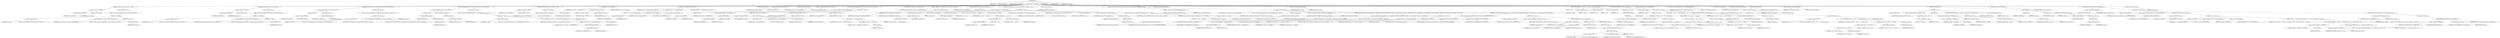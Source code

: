 digraph "doGet" {  
"172" [label = <(METHOD,doGet)<SUB>98</SUB>> ]
"10" [label = <(PARAM,this)<SUB>98</SUB>> ]
"173" [label = <(PARAM,int logLevel)<SUB>98</SUB>> ]
"15" [label = <(PARAM,DownloadProgress progress)<SUB>98</SUB>> ]
"174" [label = <(BLOCK,&lt;empty&gt;,&lt;empty&gt;)<SUB>99</SUB>> ]
"175" [label = <(CONTROL_STRUCTURE,if (source == null),if (source == null))<SUB>100</SUB>> ]
"176" [label = <(&lt;operator&gt;.equals,source == null)<SUB>100</SUB>> ]
"177" [label = <(&lt;operator&gt;.fieldAccess,this.source)<SUB>100</SUB>> ]
"178" [label = <(IDENTIFIER,this,source == null)<SUB>100</SUB>> ]
"179" [label = <(FIELD_IDENTIFIER,source,source)<SUB>100</SUB>> ]
"180" [label = <(LITERAL,null,source == null)<SUB>100</SUB>> ]
"181" [label = <(BLOCK,&lt;empty&gt;,&lt;empty&gt;)<SUB>100</SUB>> ]
"182" [label = <(&lt;operator&gt;.throw,throw new BuildException(&quot;src attribute is required&quot;, getLocation());)<SUB>101</SUB>> ]
"183" [label = <(BLOCK,&lt;empty&gt;,&lt;empty&gt;)<SUB>101</SUB>> ]
"184" [label = <(&lt;operator&gt;.assignment,&lt;empty&gt;)> ]
"185" [label = <(IDENTIFIER,$obj2,&lt;empty&gt;)> ]
"186" [label = <(&lt;operator&gt;.alloc,new BuildException(&quot;src attribute is required&quot;, getLocation()))<SUB>101</SUB>> ]
"187" [label = <(&lt;init&gt;,new BuildException(&quot;src attribute is required&quot;, getLocation()))<SUB>101</SUB>> ]
"188" [label = <(IDENTIFIER,$obj2,new BuildException(&quot;src attribute is required&quot;, getLocation()))> ]
"189" [label = <(LITERAL,&quot;src attribute is required&quot;,new BuildException(&quot;src attribute is required&quot;, getLocation()))<SUB>101</SUB>> ]
"190" [label = <(getLocation,getLocation())<SUB>101</SUB>> ]
"9" [label = <(IDENTIFIER,this,getLocation())<SUB>101</SUB>> ]
"191" [label = <(IDENTIFIER,$obj2,&lt;empty&gt;)> ]
"192" [label = <(CONTROL_STRUCTURE,if (dest == null),if (dest == null))<SUB>104</SUB>> ]
"193" [label = <(&lt;operator&gt;.equals,dest == null)<SUB>104</SUB>> ]
"194" [label = <(&lt;operator&gt;.fieldAccess,this.dest)<SUB>104</SUB>> ]
"195" [label = <(IDENTIFIER,this,dest == null)<SUB>104</SUB>> ]
"196" [label = <(FIELD_IDENTIFIER,dest,dest)<SUB>104</SUB>> ]
"197" [label = <(LITERAL,null,dest == null)<SUB>104</SUB>> ]
"198" [label = <(BLOCK,&lt;empty&gt;,&lt;empty&gt;)<SUB>104</SUB>> ]
"199" [label = <(&lt;operator&gt;.throw,throw new BuildException(&quot;dest attribute is required&quot;, getLocation());)<SUB>105</SUB>> ]
"200" [label = <(BLOCK,&lt;empty&gt;,&lt;empty&gt;)<SUB>105</SUB>> ]
"201" [label = <(&lt;operator&gt;.assignment,&lt;empty&gt;)> ]
"202" [label = <(IDENTIFIER,$obj3,&lt;empty&gt;)> ]
"203" [label = <(&lt;operator&gt;.alloc,new BuildException(&quot;dest attribute is required&quot;, getLocation()))<SUB>105</SUB>> ]
"204" [label = <(&lt;init&gt;,new BuildException(&quot;dest attribute is required&quot;, getLocation()))<SUB>105</SUB>> ]
"205" [label = <(IDENTIFIER,$obj3,new BuildException(&quot;dest attribute is required&quot;, getLocation()))> ]
"206" [label = <(LITERAL,&quot;dest attribute is required&quot;,new BuildException(&quot;dest attribute is required&quot;, getLocation()))<SUB>105</SUB>> ]
"207" [label = <(getLocation,getLocation())<SUB>105</SUB>> ]
"11" [label = <(IDENTIFIER,this,getLocation())<SUB>105</SUB>> ]
"208" [label = <(IDENTIFIER,$obj3,&lt;empty&gt;)> ]
"209" [label = <(CONTROL_STRUCTURE,if (dest.exists() &amp;&amp; dest.isDirectory()),if (dest.exists() &amp;&amp; dest.isDirectory()))<SUB>108</SUB>> ]
"210" [label = <(&lt;operator&gt;.logicalAnd,dest.exists() &amp;&amp; dest.isDirectory())<SUB>108</SUB>> ]
"211" [label = <(exists,dest.exists())<SUB>108</SUB>> ]
"212" [label = <(&lt;operator&gt;.fieldAccess,this.dest)<SUB>108</SUB>> ]
"213" [label = <(IDENTIFIER,this,dest.exists())<SUB>108</SUB>> ]
"214" [label = <(FIELD_IDENTIFIER,dest,dest)<SUB>108</SUB>> ]
"215" [label = <(isDirectory,dest.isDirectory())<SUB>108</SUB>> ]
"216" [label = <(&lt;operator&gt;.fieldAccess,this.dest)<SUB>108</SUB>> ]
"217" [label = <(IDENTIFIER,this,dest.isDirectory())<SUB>108</SUB>> ]
"218" [label = <(FIELD_IDENTIFIER,dest,dest)<SUB>108</SUB>> ]
"219" [label = <(BLOCK,&lt;empty&gt;,&lt;empty&gt;)<SUB>108</SUB>> ]
"220" [label = <(&lt;operator&gt;.throw,throw new BuildException(&quot;The specified destination is a directory&quot;, getLocation());)<SUB>109</SUB>> ]
"221" [label = <(BLOCK,&lt;empty&gt;,&lt;empty&gt;)<SUB>109</SUB>> ]
"222" [label = <(&lt;operator&gt;.assignment,&lt;empty&gt;)> ]
"223" [label = <(IDENTIFIER,$obj4,&lt;empty&gt;)> ]
"224" [label = <(&lt;operator&gt;.alloc,new BuildException(&quot;The specified destination is a directory&quot;, getLocation()))<SUB>109</SUB>> ]
"225" [label = <(&lt;init&gt;,new BuildException(&quot;The specified destination is a directory&quot;, getLocation()))<SUB>109</SUB>> ]
"226" [label = <(IDENTIFIER,$obj4,new BuildException(&quot;The specified destination is a directory&quot;, getLocation()))> ]
"227" [label = <(LITERAL,&quot;The specified destination is a directory&quot;,new BuildException(&quot;The specified destination is a directory&quot;, getLocation()))<SUB>109</SUB>> ]
"228" [label = <(getLocation,getLocation())<SUB>110</SUB>> ]
"12" [label = <(IDENTIFIER,this,getLocation())<SUB>110</SUB>> ]
"229" [label = <(IDENTIFIER,$obj4,&lt;empty&gt;)> ]
"230" [label = <(CONTROL_STRUCTURE,if (dest.exists() &amp;&amp; !dest.canWrite()),if (dest.exists() &amp;&amp; !dest.canWrite()))<SUB>113</SUB>> ]
"231" [label = <(&lt;operator&gt;.logicalAnd,dest.exists() &amp;&amp; !dest.canWrite())<SUB>113</SUB>> ]
"232" [label = <(exists,dest.exists())<SUB>113</SUB>> ]
"233" [label = <(&lt;operator&gt;.fieldAccess,this.dest)<SUB>113</SUB>> ]
"234" [label = <(IDENTIFIER,this,dest.exists())<SUB>113</SUB>> ]
"235" [label = <(FIELD_IDENTIFIER,dest,dest)<SUB>113</SUB>> ]
"236" [label = <(&lt;operator&gt;.logicalNot,!dest.canWrite())<SUB>113</SUB>> ]
"237" [label = <(canWrite,dest.canWrite())<SUB>113</SUB>> ]
"238" [label = <(&lt;operator&gt;.fieldAccess,this.dest)<SUB>113</SUB>> ]
"239" [label = <(IDENTIFIER,this,dest.canWrite())<SUB>113</SUB>> ]
"240" [label = <(FIELD_IDENTIFIER,dest,dest)<SUB>113</SUB>> ]
"241" [label = <(BLOCK,&lt;empty&gt;,&lt;empty&gt;)<SUB>113</SUB>> ]
"242" [label = <(&lt;operator&gt;.throw,throw new BuildException(&quot;Can't write to &quot; + dest.getAbsolutePath(), getLocation());)<SUB>114</SUB>> ]
"243" [label = <(BLOCK,&lt;empty&gt;,&lt;empty&gt;)<SUB>114</SUB>> ]
"244" [label = <(&lt;operator&gt;.assignment,&lt;empty&gt;)> ]
"245" [label = <(IDENTIFIER,$obj5,&lt;empty&gt;)> ]
"246" [label = <(&lt;operator&gt;.alloc,new BuildException(&quot;Can't write to &quot; + dest.getAbsolutePath(), getLocation()))<SUB>114</SUB>> ]
"247" [label = <(&lt;init&gt;,new BuildException(&quot;Can't write to &quot; + dest.getAbsolutePath(), getLocation()))<SUB>114</SUB>> ]
"248" [label = <(IDENTIFIER,$obj5,new BuildException(&quot;Can't write to &quot; + dest.getAbsolutePath(), getLocation()))> ]
"249" [label = <(&lt;operator&gt;.addition,&quot;Can't write to &quot; + dest.getAbsolutePath())<SUB>114</SUB>> ]
"250" [label = <(LITERAL,&quot;Can't write to &quot;,&quot;Can't write to &quot; + dest.getAbsolutePath())<SUB>114</SUB>> ]
"251" [label = <(getAbsolutePath,dest.getAbsolutePath())<SUB>114</SUB>> ]
"252" [label = <(&lt;operator&gt;.fieldAccess,this.dest)<SUB>114</SUB>> ]
"253" [label = <(IDENTIFIER,this,dest.getAbsolutePath())<SUB>114</SUB>> ]
"254" [label = <(FIELD_IDENTIFIER,dest,dest)<SUB>114</SUB>> ]
"255" [label = <(getLocation,getLocation())<SUB>115</SUB>> ]
"13" [label = <(IDENTIFIER,this,getLocation())<SUB>115</SUB>> ]
"256" [label = <(IDENTIFIER,$obj5,&lt;empty&gt;)> ]
"257" [label = <(CONTROL_STRUCTURE,if (progress == null),if (progress == null))<SUB>118</SUB>> ]
"258" [label = <(&lt;operator&gt;.equals,progress == null)<SUB>118</SUB>> ]
"259" [label = <(IDENTIFIER,progress,progress == null)<SUB>118</SUB>> ]
"260" [label = <(LITERAL,null,progress == null)<SUB>118</SUB>> ]
"261" [label = <(BLOCK,&lt;empty&gt;,&lt;empty&gt;)<SUB>118</SUB>> ]
"262" [label = <(&lt;operator&gt;.assignment,progress = new NullProgress())<SUB>119</SUB>> ]
"263" [label = <(IDENTIFIER,progress,progress = new NullProgress())<SUB>119</SUB>> ]
"264" [label = <(&lt;operator&gt;.alloc,new NullProgress())<SUB>119</SUB>> ]
"265" [label = <(&lt;init&gt;,new NullProgress())<SUB>119</SUB>> ]
"14" [label = <(IDENTIFIER,progress,new NullProgress())<SUB>119</SUB>> ]
"266" [label = <(log,log(&quot;Getting: &quot; + source, logLevel))<SUB>121</SUB>> ]
"16" [label = <(IDENTIFIER,this,log(&quot;Getting: &quot; + source, logLevel))<SUB>121</SUB>> ]
"267" [label = <(&lt;operator&gt;.addition,&quot;Getting: &quot; + source)<SUB>121</SUB>> ]
"268" [label = <(LITERAL,&quot;Getting: &quot;,&quot;Getting: &quot; + source)<SUB>121</SUB>> ]
"269" [label = <(&lt;operator&gt;.fieldAccess,this.source)<SUB>121</SUB>> ]
"270" [label = <(IDENTIFIER,this,&quot;Getting: &quot; + source)<SUB>121</SUB>> ]
"271" [label = <(FIELD_IDENTIFIER,source,source)<SUB>121</SUB>> ]
"272" [label = <(IDENTIFIER,logLevel,log(&quot;Getting: &quot; + source, logLevel))<SUB>121</SUB>> ]
"273" [label = <(log,log(&quot;To: &quot; + dest.getAbsolutePath(), logLevel))<SUB>122</SUB>> ]
"17" [label = <(IDENTIFIER,this,log(&quot;To: &quot; + dest.getAbsolutePath(), logLevel))<SUB>122</SUB>> ]
"274" [label = <(&lt;operator&gt;.addition,&quot;To: &quot; + dest.getAbsolutePath())<SUB>122</SUB>> ]
"275" [label = <(LITERAL,&quot;To: &quot;,&quot;To: &quot; + dest.getAbsolutePath())<SUB>122</SUB>> ]
"276" [label = <(getAbsolutePath,dest.getAbsolutePath())<SUB>122</SUB>> ]
"277" [label = <(&lt;operator&gt;.fieldAccess,this.dest)<SUB>122</SUB>> ]
"278" [label = <(IDENTIFIER,this,dest.getAbsolutePath())<SUB>122</SUB>> ]
"279" [label = <(FIELD_IDENTIFIER,dest,dest)<SUB>122</SUB>> ]
"280" [label = <(IDENTIFIER,logLevel,log(&quot;To: &quot; + dest.getAbsolutePath(), logLevel))<SUB>122</SUB>> ]
"281" [label = <(LOCAL,long timestamp: long)> ]
"282" [label = <(&lt;operator&gt;.assignment,long timestamp = 0)<SUB>125</SUB>> ]
"283" [label = <(IDENTIFIER,timestamp,long timestamp = 0)<SUB>125</SUB>> ]
"284" [label = <(LITERAL,0,long timestamp = 0)<SUB>125</SUB>> ]
"285" [label = <(LOCAL,boolean hasTimestamp: boolean)> ]
"286" [label = <(&lt;operator&gt;.assignment,boolean hasTimestamp = false)<SUB>127</SUB>> ]
"287" [label = <(IDENTIFIER,hasTimestamp,boolean hasTimestamp = false)<SUB>127</SUB>> ]
"288" [label = <(LITERAL,false,boolean hasTimestamp = false)<SUB>127</SUB>> ]
"289" [label = <(CONTROL_STRUCTURE,if (useTimestamp &amp;&amp; dest.exists()),if (useTimestamp &amp;&amp; dest.exists()))<SUB>128</SUB>> ]
"290" [label = <(&lt;operator&gt;.logicalAnd,useTimestamp &amp;&amp; dest.exists())<SUB>128</SUB>> ]
"291" [label = <(&lt;operator&gt;.fieldAccess,this.useTimestamp)<SUB>128</SUB>> ]
"292" [label = <(IDENTIFIER,this,useTimestamp &amp;&amp; dest.exists())<SUB>128</SUB>> ]
"293" [label = <(FIELD_IDENTIFIER,useTimestamp,useTimestamp)<SUB>128</SUB>> ]
"294" [label = <(exists,dest.exists())<SUB>128</SUB>> ]
"295" [label = <(&lt;operator&gt;.fieldAccess,this.dest)<SUB>128</SUB>> ]
"296" [label = <(IDENTIFIER,this,dest.exists())<SUB>128</SUB>> ]
"297" [label = <(FIELD_IDENTIFIER,dest,dest)<SUB>128</SUB>> ]
"298" [label = <(BLOCK,&lt;empty&gt;,&lt;empty&gt;)<SUB>128</SUB>> ]
"299" [label = <(&lt;operator&gt;.assignment,timestamp = dest.lastModified())<SUB>129</SUB>> ]
"300" [label = <(IDENTIFIER,timestamp,timestamp = dest.lastModified())<SUB>129</SUB>> ]
"301" [label = <(lastModified,dest.lastModified())<SUB>129</SUB>> ]
"302" [label = <(&lt;operator&gt;.fieldAccess,this.dest)<SUB>129</SUB>> ]
"303" [label = <(IDENTIFIER,this,dest.lastModified())<SUB>129</SUB>> ]
"304" [label = <(FIELD_IDENTIFIER,dest,dest)<SUB>129</SUB>> ]
"305" [label = <(CONTROL_STRUCTURE,if (verbose),if (verbose))<SUB>130</SUB>> ]
"306" [label = <(&lt;operator&gt;.fieldAccess,this.verbose)<SUB>130</SUB>> ]
"307" [label = <(IDENTIFIER,this,if (verbose))<SUB>130</SUB>> ]
"308" [label = <(FIELD_IDENTIFIER,verbose,verbose)<SUB>130</SUB>> ]
"309" [label = <(BLOCK,&lt;empty&gt;,&lt;empty&gt;)<SUB>130</SUB>> ]
"19" [label = <(LOCAL,Date t: java.util.Date)> ]
"310" [label = <(&lt;operator&gt;.assignment,Date t = new Date(timestamp))<SUB>131</SUB>> ]
"311" [label = <(IDENTIFIER,t,Date t = new Date(timestamp))<SUB>131</SUB>> ]
"312" [label = <(&lt;operator&gt;.alloc,new Date(timestamp))<SUB>131</SUB>> ]
"313" [label = <(&lt;init&gt;,new Date(timestamp))<SUB>131</SUB>> ]
"18" [label = <(IDENTIFIER,t,new Date(timestamp))<SUB>131</SUB>> ]
"314" [label = <(IDENTIFIER,timestamp,new Date(timestamp))<SUB>131</SUB>> ]
"315" [label = <(log,log(&quot;local file date : &quot; + t.toString(), logLevel))<SUB>132</SUB>> ]
"20" [label = <(IDENTIFIER,this,log(&quot;local file date : &quot; + t.toString(), logLevel))<SUB>132</SUB>> ]
"316" [label = <(&lt;operator&gt;.addition,&quot;local file date : &quot; + t.toString())<SUB>132</SUB>> ]
"317" [label = <(LITERAL,&quot;local file date : &quot;,&quot;local file date : &quot; + t.toString())<SUB>132</SUB>> ]
"318" [label = <(toString,t.toString())<SUB>132</SUB>> ]
"319" [label = <(IDENTIFIER,t,t.toString())<SUB>132</SUB>> ]
"320" [label = <(IDENTIFIER,logLevel,log(&quot;local file date : &quot; + t.toString(), logLevel))<SUB>132</SUB>> ]
"321" [label = <(&lt;operator&gt;.assignment,hasTimestamp = true)<SUB>134</SUB>> ]
"322" [label = <(IDENTIFIER,hasTimestamp,hasTimestamp = true)<SUB>134</SUB>> ]
"323" [label = <(LITERAL,true,hasTimestamp = true)<SUB>134</SUB>> ]
"324" [label = <(LOCAL,URLConnection connection: java.net.URLConnection)> ]
"325" [label = <(&lt;operator&gt;.assignment,URLConnection connection = source.openConnection())<SUB>138</SUB>> ]
"326" [label = <(IDENTIFIER,connection,URLConnection connection = source.openConnection())<SUB>138</SUB>> ]
"327" [label = <(openConnection,source.openConnection())<SUB>138</SUB>> ]
"328" [label = <(&lt;operator&gt;.fieldAccess,this.source)<SUB>138</SUB>> ]
"329" [label = <(IDENTIFIER,this,source.openConnection())<SUB>138</SUB>> ]
"330" [label = <(FIELD_IDENTIFIER,source,source)<SUB>138</SUB>> ]
"331" [label = <(CONTROL_STRUCTURE,if (hasTimestamp),if (hasTimestamp))<SUB>141</SUB>> ]
"332" [label = <(IDENTIFIER,hasTimestamp,if (hasTimestamp))<SUB>141</SUB>> ]
"333" [label = <(BLOCK,&lt;empty&gt;,&lt;empty&gt;)<SUB>141</SUB>> ]
"334" [label = <(setIfModifiedSince,connection.setIfModifiedSince(timestamp))<SUB>142</SUB>> ]
"335" [label = <(IDENTIFIER,connection,connection.setIfModifiedSince(timestamp))<SUB>142</SUB>> ]
"336" [label = <(IDENTIFIER,timestamp,connection.setIfModifiedSince(timestamp))<SUB>142</SUB>> ]
"337" [label = <(CONTROL_STRUCTURE,if (uname != null || pword != null),if (uname != null || pword != null))<SUB>145</SUB>> ]
"338" [label = <(&lt;operator&gt;.logicalOr,uname != null || pword != null)<SUB>145</SUB>> ]
"339" [label = <(&lt;operator&gt;.notEquals,uname != null)<SUB>145</SUB>> ]
"340" [label = <(&lt;operator&gt;.fieldAccess,this.uname)<SUB>145</SUB>> ]
"341" [label = <(IDENTIFIER,this,uname != null)<SUB>145</SUB>> ]
"342" [label = <(FIELD_IDENTIFIER,uname,uname)<SUB>145</SUB>> ]
"343" [label = <(LITERAL,null,uname != null)<SUB>145</SUB>> ]
"344" [label = <(&lt;operator&gt;.notEquals,pword != null)<SUB>145</SUB>> ]
"345" [label = <(&lt;operator&gt;.fieldAccess,this.pword)<SUB>145</SUB>> ]
"346" [label = <(IDENTIFIER,this,pword != null)<SUB>145</SUB>> ]
"347" [label = <(FIELD_IDENTIFIER,pword,pword)<SUB>145</SUB>> ]
"348" [label = <(LITERAL,null,pword != null)<SUB>145</SUB>> ]
"349" [label = <(BLOCK,&lt;empty&gt;,&lt;empty&gt;)<SUB>145</SUB>> ]
"350" [label = <(LOCAL,String up: java.lang.String)> ]
"351" [label = <(&lt;operator&gt;.assignment,String up = uname + &quot;:&quot; + pword)<SUB>146</SUB>> ]
"352" [label = <(IDENTIFIER,up,String up = uname + &quot;:&quot; + pword)<SUB>146</SUB>> ]
"353" [label = <(&lt;operator&gt;.addition,uname + &quot;:&quot; + pword)<SUB>146</SUB>> ]
"354" [label = <(&lt;operator&gt;.addition,uname + &quot;:&quot;)<SUB>146</SUB>> ]
"355" [label = <(&lt;operator&gt;.fieldAccess,this.uname)<SUB>146</SUB>> ]
"356" [label = <(IDENTIFIER,this,uname + &quot;:&quot;)<SUB>146</SUB>> ]
"357" [label = <(FIELD_IDENTIFIER,uname,uname)<SUB>146</SUB>> ]
"358" [label = <(LITERAL,&quot;:&quot;,uname + &quot;:&quot;)<SUB>146</SUB>> ]
"359" [label = <(&lt;operator&gt;.fieldAccess,this.pword)<SUB>146</SUB>> ]
"360" [label = <(IDENTIFIER,this,uname + &quot;:&quot; + pword)<SUB>146</SUB>> ]
"361" [label = <(FIELD_IDENTIFIER,pword,pword)<SUB>146</SUB>> ]
"362" [label = <(LOCAL,String encoding: java.lang.String)> ]
"22" [label = <(LOCAL,Base64Converter encoder: org.apache.tools.ant.taskdefs.Get$Base64Converter)> ]
"363" [label = <(&lt;operator&gt;.assignment,Get$Base64Converter encoder = new Base64Converter())<SUB>151</SUB>> ]
"364" [label = <(IDENTIFIER,encoder,Get$Base64Converter encoder = new Base64Converter())<SUB>151</SUB>> ]
"365" [label = <(&lt;operator&gt;.alloc,new Base64Converter())<SUB>151</SUB>> ]
"366" [label = <(&lt;init&gt;,new Base64Converter())<SUB>151</SUB>> ]
"21" [label = <(IDENTIFIER,encoder,new Base64Converter())<SUB>151</SUB>> ]
"367" [label = <(&lt;operator&gt;.assignment,encoding = encode(up.getBytes()))<SUB>152</SUB>> ]
"368" [label = <(IDENTIFIER,encoding,encoding = encode(up.getBytes()))<SUB>152</SUB>> ]
"369" [label = <(encode,encode(up.getBytes()))<SUB>152</SUB>> ]
"370" [label = <(IDENTIFIER,encoder,encode(up.getBytes()))<SUB>152</SUB>> ]
"371" [label = <(getBytes,up.getBytes())<SUB>152</SUB>> ]
"372" [label = <(IDENTIFIER,up,up.getBytes())<SUB>152</SUB>> ]
"373" [label = <(setRequestProperty,connection.setRequestProperty(&quot;Authorization&quot;, &quot;Basic &quot; + encoding))<SUB>153</SUB>> ]
"374" [label = <(IDENTIFIER,connection,connection.setRequestProperty(&quot;Authorization&quot;, &quot;Basic &quot; + encoding))<SUB>153</SUB>> ]
"375" [label = <(LITERAL,&quot;Authorization&quot;,connection.setRequestProperty(&quot;Authorization&quot;, &quot;Basic &quot; + encoding))<SUB>153</SUB>> ]
"376" [label = <(&lt;operator&gt;.addition,&quot;Basic &quot; + encoding)<SUB>154</SUB>> ]
"377" [label = <(LITERAL,&quot;Basic &quot;,&quot;Basic &quot; + encoding)<SUB>154</SUB>> ]
"378" [label = <(IDENTIFIER,encoding,&quot;Basic &quot; + encoding)<SUB>154</SUB>> ]
"379" [label = <(connect,connection.connect())<SUB>158</SUB>> ]
"380" [label = <(IDENTIFIER,connection,connection.connect())<SUB>158</SUB>> ]
"381" [label = <(CONTROL_STRUCTURE,if (connection instanceof HttpURLConnection),if (connection instanceof HttpURLConnection))<SUB>160</SUB>> ]
"382" [label = <(&lt;operator&gt;.instanceOf,connection instanceof HttpURLConnection)<SUB>160</SUB>> ]
"383" [label = <(IDENTIFIER,connection,connection instanceof HttpURLConnection)<SUB>160</SUB>> ]
"384" [label = <(TYPE_REF,HttpURLConnection,HttpURLConnection)<SUB>160</SUB>> ]
"385" [label = <(BLOCK,&lt;empty&gt;,&lt;empty&gt;)<SUB>160</SUB>> ]
"386" [label = <(LOCAL,HttpURLConnection httpConnection: java.net.HttpURLConnection)> ]
"387" [label = <(&lt;operator&gt;.assignment,HttpURLConnection httpConnection = (HttpURLConnection) connection)<SUB>161</SUB>> ]
"388" [label = <(IDENTIFIER,httpConnection,HttpURLConnection httpConnection = (HttpURLConnection) connection)<SUB>161</SUB>> ]
"389" [label = <(&lt;operator&gt;.cast,(HttpURLConnection) connection)<SUB>162</SUB>> ]
"390" [label = <(TYPE_REF,HttpURLConnection,HttpURLConnection)<SUB>162</SUB>> ]
"391" [label = <(IDENTIFIER,connection,(HttpURLConnection) connection)<SUB>162</SUB>> ]
"392" [label = <(LOCAL,long lastModified: long)> ]
"393" [label = <(&lt;operator&gt;.assignment,long lastModified = httpConnection.getLastModified())<SUB>163</SUB>> ]
"394" [label = <(IDENTIFIER,lastModified,long lastModified = httpConnection.getLastModified())<SUB>163</SUB>> ]
"395" [label = <(getLastModified,httpConnection.getLastModified())<SUB>163</SUB>> ]
"396" [label = <(IDENTIFIER,httpConnection,httpConnection.getLastModified())<SUB>163</SUB>> ]
"397" [label = <(CONTROL_STRUCTURE,if (httpConnection.getResponseCode() == HttpURLConnection.HTTP_NOT_MODIFIED || (lastModified != 0 &amp;&amp; hasTimestamp &amp;&amp; timestamp &gt;= lastModified)),if (httpConnection.getResponseCode() == HttpURLConnection.HTTP_NOT_MODIFIED || (lastModified != 0 &amp;&amp; hasTimestamp &amp;&amp; timestamp &gt;= lastModified)))<SUB>164</SUB>> ]
"398" [label = <(&lt;operator&gt;.logicalOr,httpConnection.getResponseCode() == HttpURLConnection.HTTP_NOT_MODIFIED || (lastModified != 0 &amp;&amp; hasTimestamp &amp;&amp; timestamp &gt;= lastModified))<SUB>164</SUB>> ]
"399" [label = <(&lt;operator&gt;.equals,httpConnection.getResponseCode() == HttpURLConnection.HTTP_NOT_MODIFIED)<SUB>164</SUB>> ]
"400" [label = <(getResponseCode,httpConnection.getResponseCode())<SUB>164</SUB>> ]
"401" [label = <(IDENTIFIER,httpConnection,httpConnection.getResponseCode())<SUB>164</SUB>> ]
"402" [label = <(&lt;operator&gt;.fieldAccess,HttpURLConnection.HTTP_NOT_MODIFIED)<SUB>165</SUB>> ]
"403" [label = <(IDENTIFIER,HttpURLConnection,httpConnection.getResponseCode() == HttpURLConnection.HTTP_NOT_MODIFIED)<SUB>165</SUB>> ]
"404" [label = <(FIELD_IDENTIFIER,HTTP_NOT_MODIFIED,HTTP_NOT_MODIFIED)<SUB>165</SUB>> ]
"405" [label = <(&lt;operator&gt;.logicalAnd,lastModified != 0 &amp;&amp; hasTimestamp &amp;&amp; timestamp &gt;= lastModified)<SUB>166</SUB>> ]
"406" [label = <(&lt;operator&gt;.logicalAnd,lastModified != 0 &amp;&amp; hasTimestamp)<SUB>166</SUB>> ]
"407" [label = <(&lt;operator&gt;.notEquals,lastModified != 0)<SUB>166</SUB>> ]
"408" [label = <(IDENTIFIER,lastModified,lastModified != 0)<SUB>166</SUB>> ]
"409" [label = <(LITERAL,0,lastModified != 0)<SUB>166</SUB>> ]
"410" [label = <(IDENTIFIER,hasTimestamp,lastModified != 0 &amp;&amp; hasTimestamp)<SUB>166</SUB>> ]
"411" [label = <(&lt;operator&gt;.greaterEqualsThan,timestamp &gt;= lastModified)<SUB>167</SUB>> ]
"412" [label = <(IDENTIFIER,timestamp,timestamp &gt;= lastModified)<SUB>167</SUB>> ]
"413" [label = <(IDENTIFIER,lastModified,timestamp &gt;= lastModified)<SUB>167</SUB>> ]
"414" [label = <(BLOCK,&lt;empty&gt;,&lt;empty&gt;)<SUB>167</SUB>> ]
"415" [label = <(log,log(&quot;Not modified - so not downloaded&quot;, logLevel))<SUB>172</SUB>> ]
"23" [label = <(IDENTIFIER,this,log(&quot;Not modified - so not downloaded&quot;, logLevel))<SUB>172</SUB>> ]
"416" [label = <(LITERAL,&quot;Not modified - so not downloaded&quot;,log(&quot;Not modified - so not downloaded&quot;, logLevel))<SUB>172</SUB>> ]
"417" [label = <(IDENTIFIER,logLevel,log(&quot;Not modified - so not downloaded&quot;, logLevel))<SUB>172</SUB>> ]
"418" [label = <(RETURN,return false;,return false;)<SUB>173</SUB>> ]
"419" [label = <(LITERAL,false,return false;)<SUB>173</SUB>> ]
"420" [label = <(CONTROL_STRUCTURE,if (httpConnection.getResponseCode() == HttpURLConnection.HTTP_UNAUTHORIZED),if (httpConnection.getResponseCode() == HttpURLConnection.HTTP_UNAUTHORIZED))<SUB>176</SUB>> ]
"421" [label = <(&lt;operator&gt;.equals,httpConnection.getResponseCode() == HttpURLConnection.HTTP_UNAUTHORIZED)<SUB>176</SUB>> ]
"422" [label = <(getResponseCode,httpConnection.getResponseCode())<SUB>176</SUB>> ]
"423" [label = <(IDENTIFIER,httpConnection,httpConnection.getResponseCode())<SUB>176</SUB>> ]
"424" [label = <(&lt;operator&gt;.fieldAccess,HttpURLConnection.HTTP_UNAUTHORIZED)<SUB>177</SUB>> ]
"425" [label = <(IDENTIFIER,HttpURLConnection,httpConnection.getResponseCode() == HttpURLConnection.HTTP_UNAUTHORIZED)<SUB>177</SUB>> ]
"426" [label = <(FIELD_IDENTIFIER,HTTP_UNAUTHORIZED,HTTP_UNAUTHORIZED)<SUB>177</SUB>> ]
"427" [label = <(BLOCK,&lt;empty&gt;,&lt;empty&gt;)<SUB>177</SUB>> ]
"428" [label = <(LOCAL,String message: java.lang.String)> ]
"429" [label = <(&lt;operator&gt;.assignment,String message = &quot;HTTP Authorization failure&quot;)<SUB>178</SUB>> ]
"430" [label = <(IDENTIFIER,message,String message = &quot;HTTP Authorization failure&quot;)<SUB>178</SUB>> ]
"431" [label = <(LITERAL,&quot;HTTP Authorization failure&quot;,String message = &quot;HTTP Authorization failure&quot;)<SUB>178</SUB>> ]
"432" [label = <(CONTROL_STRUCTURE,if (ignoreErrors),if (ignoreErrors))<SUB>179</SUB>> ]
"433" [label = <(&lt;operator&gt;.fieldAccess,this.ignoreErrors)<SUB>179</SUB>> ]
"434" [label = <(IDENTIFIER,this,if (ignoreErrors))<SUB>179</SUB>> ]
"435" [label = <(FIELD_IDENTIFIER,ignoreErrors,ignoreErrors)<SUB>179</SUB>> ]
"436" [label = <(BLOCK,&lt;empty&gt;,&lt;empty&gt;)<SUB>179</SUB>> ]
"437" [label = <(log,log(message, logLevel))<SUB>180</SUB>> ]
"24" [label = <(IDENTIFIER,this,log(message, logLevel))<SUB>180</SUB>> ]
"438" [label = <(IDENTIFIER,message,log(message, logLevel))<SUB>180</SUB>> ]
"439" [label = <(IDENTIFIER,logLevel,log(message, logLevel))<SUB>180</SUB>> ]
"440" [label = <(RETURN,return false;,return false;)<SUB>181</SUB>> ]
"441" [label = <(LITERAL,false,return false;)<SUB>181</SUB>> ]
"442" [label = <(CONTROL_STRUCTURE,else,else)<SUB>182</SUB>> ]
"443" [label = <(BLOCK,&lt;empty&gt;,&lt;empty&gt;)<SUB>182</SUB>> ]
"444" [label = <(&lt;operator&gt;.throw,throw new BuildException(message);)<SUB>183</SUB>> ]
"445" [label = <(BLOCK,&lt;empty&gt;,&lt;empty&gt;)<SUB>183</SUB>> ]
"446" [label = <(&lt;operator&gt;.assignment,&lt;empty&gt;)> ]
"447" [label = <(IDENTIFIER,$obj9,&lt;empty&gt;)> ]
"448" [label = <(&lt;operator&gt;.alloc,new BuildException(message))<SUB>183</SUB>> ]
"449" [label = <(&lt;init&gt;,new BuildException(message))<SUB>183</SUB>> ]
"450" [label = <(IDENTIFIER,$obj9,new BuildException(message))> ]
"451" [label = <(IDENTIFIER,message,new BuildException(message))<SUB>183</SUB>> ]
"452" [label = <(IDENTIFIER,$obj9,&lt;empty&gt;)> ]
"453" [label = <(LOCAL,InputStream is: java.io.InputStream)> ]
"454" [label = <(&lt;operator&gt;.assignment,InputStream is = null)<SUB>195</SUB>> ]
"455" [label = <(IDENTIFIER,is,InputStream is = null)<SUB>195</SUB>> ]
"456" [label = <(LITERAL,null,InputStream is = null)<SUB>195</SUB>> ]
"457" [label = <(CONTROL_STRUCTURE,for (int i = 0; Some(i &lt; 3); i++),for (int i = 0; Some(i &lt; 3); i++))<SUB>196</SUB>> ]
"458" [label = <(LOCAL,int i: int)> ]
"459" [label = <(&lt;operator&gt;.assignment,int i = 0)<SUB>196</SUB>> ]
"460" [label = <(IDENTIFIER,i,int i = 0)<SUB>196</SUB>> ]
"461" [label = <(LITERAL,0,int i = 0)<SUB>196</SUB>> ]
"462" [label = <(&lt;operator&gt;.lessThan,i &lt; 3)<SUB>196</SUB>> ]
"463" [label = <(IDENTIFIER,i,i &lt; 3)<SUB>196</SUB>> ]
"464" [label = <(LITERAL,3,i &lt; 3)<SUB>196</SUB>> ]
"465" [label = <(&lt;operator&gt;.postIncrement,i++)<SUB>196</SUB>> ]
"466" [label = <(IDENTIFIER,i,i++)<SUB>196</SUB>> ]
"467" [label = <(BLOCK,&lt;empty&gt;,&lt;empty&gt;)<SUB>196</SUB>> ]
"468" [label = <(CONTROL_STRUCTURE,try,try)<SUB>200</SUB>> ]
"469" [label = <(BLOCK,try,try)<SUB>200</SUB>> ]
"470" [label = <(&lt;operator&gt;.assignment,is = connection.getInputStream())<SUB>201</SUB>> ]
"471" [label = <(IDENTIFIER,is,is = connection.getInputStream())<SUB>201</SUB>> ]
"472" [label = <(getInputStream,connection.getInputStream())<SUB>201</SUB>> ]
"473" [label = <(IDENTIFIER,connection,connection.getInputStream())<SUB>201</SUB>> ]
"474" [label = <(CONTROL_STRUCTURE,break;,break;)<SUB>202</SUB>> ]
"475" [label = <(BLOCK,catch,catch)> ]
"476" [label = <(BLOCK,&lt;empty&gt;,&lt;empty&gt;)<SUB>203</SUB>> ]
"477" [label = <(log,log(&quot;Error opening connection &quot; + ex, logLevel))<SUB>204</SUB>> ]
"25" [label = <(IDENTIFIER,this,log(&quot;Error opening connection &quot; + ex, logLevel))<SUB>204</SUB>> ]
"478" [label = <(&lt;operator&gt;.addition,&quot;Error opening connection &quot; + ex)<SUB>204</SUB>> ]
"479" [label = <(LITERAL,&quot;Error opening connection &quot;,&quot;Error opening connection &quot; + ex)<SUB>204</SUB>> ]
"480" [label = <(IDENTIFIER,ex,&quot;Error opening connection &quot; + ex)<SUB>204</SUB>> ]
"481" [label = <(IDENTIFIER,logLevel,log(&quot;Error opening connection &quot; + ex, logLevel))<SUB>204</SUB>> ]
"482" [label = <(CONTROL_STRUCTURE,if (is == null),if (is == null))<SUB>207</SUB>> ]
"483" [label = <(&lt;operator&gt;.equals,is == null)<SUB>207</SUB>> ]
"484" [label = <(IDENTIFIER,is,is == null)<SUB>207</SUB>> ]
"485" [label = <(LITERAL,null,is == null)<SUB>207</SUB>> ]
"486" [label = <(BLOCK,&lt;empty&gt;,&lt;empty&gt;)<SUB>207</SUB>> ]
"487" [label = <(log,log(&quot;Can't get &quot; + source + &quot; to &quot; + dest, logLevel))<SUB>208</SUB>> ]
"26" [label = <(IDENTIFIER,this,log(&quot;Can't get &quot; + source + &quot; to &quot; + dest, logLevel))<SUB>208</SUB>> ]
"488" [label = <(&lt;operator&gt;.addition,&quot;Can't get &quot; + source + &quot; to &quot; + dest)<SUB>208</SUB>> ]
"489" [label = <(&lt;operator&gt;.addition,&quot;Can't get &quot; + source + &quot; to &quot;)<SUB>208</SUB>> ]
"490" [label = <(&lt;operator&gt;.addition,&quot;Can't get &quot; + source)<SUB>208</SUB>> ]
"491" [label = <(LITERAL,&quot;Can't get &quot;,&quot;Can't get &quot; + source)<SUB>208</SUB>> ]
"492" [label = <(&lt;operator&gt;.fieldAccess,this.source)<SUB>208</SUB>> ]
"493" [label = <(IDENTIFIER,this,&quot;Can't get &quot; + source)<SUB>208</SUB>> ]
"494" [label = <(FIELD_IDENTIFIER,source,source)<SUB>208</SUB>> ]
"495" [label = <(LITERAL,&quot; to &quot;,&quot;Can't get &quot; + source + &quot; to &quot;)<SUB>208</SUB>> ]
"496" [label = <(&lt;operator&gt;.fieldAccess,this.dest)<SUB>208</SUB>> ]
"497" [label = <(IDENTIFIER,this,&quot;Can't get &quot; + source + &quot; to &quot; + dest)<SUB>208</SUB>> ]
"498" [label = <(FIELD_IDENTIFIER,dest,dest)<SUB>208</SUB>> ]
"499" [label = <(IDENTIFIER,logLevel,log(&quot;Can't get &quot; + source + &quot; to &quot; + dest, logLevel))<SUB>208</SUB>> ]
"500" [label = <(CONTROL_STRUCTURE,if (ignoreErrors),if (ignoreErrors))<SUB>209</SUB>> ]
"501" [label = <(&lt;operator&gt;.fieldAccess,this.ignoreErrors)<SUB>209</SUB>> ]
"502" [label = <(IDENTIFIER,this,if (ignoreErrors))<SUB>209</SUB>> ]
"503" [label = <(FIELD_IDENTIFIER,ignoreErrors,ignoreErrors)<SUB>209</SUB>> ]
"504" [label = <(BLOCK,&lt;empty&gt;,&lt;empty&gt;)<SUB>209</SUB>> ]
"505" [label = <(RETURN,return false;,return false;)<SUB>210</SUB>> ]
"506" [label = <(LITERAL,false,return false;)<SUB>210</SUB>> ]
"507" [label = <(&lt;operator&gt;.throw,throw new BuildException(&quot;Can't get &quot; + source + &quot; to &quot; + dest, getLocation());)<SUB>212</SUB>> ]
"508" [label = <(BLOCK,&lt;empty&gt;,&lt;empty&gt;)<SUB>212</SUB>> ]
"509" [label = <(&lt;operator&gt;.assignment,&lt;empty&gt;)> ]
"510" [label = <(IDENTIFIER,$obj10,&lt;empty&gt;)> ]
"511" [label = <(&lt;operator&gt;.alloc,new BuildException(&quot;Can't get &quot; + source + &quot; to &quot; + dest, getLocation()))<SUB>212</SUB>> ]
"512" [label = <(&lt;init&gt;,new BuildException(&quot;Can't get &quot; + source + &quot; to &quot; + dest, getLocation()))<SUB>212</SUB>> ]
"513" [label = <(IDENTIFIER,$obj10,new BuildException(&quot;Can't get &quot; + source + &quot; to &quot; + dest, getLocation()))> ]
"514" [label = <(&lt;operator&gt;.addition,&quot;Can't get &quot; + source + &quot; to &quot; + dest)<SUB>212</SUB>> ]
"515" [label = <(&lt;operator&gt;.addition,&quot;Can't get &quot; + source + &quot; to &quot;)<SUB>212</SUB>> ]
"516" [label = <(&lt;operator&gt;.addition,&quot;Can't get &quot; + source)<SUB>212</SUB>> ]
"517" [label = <(LITERAL,&quot;Can't get &quot;,&quot;Can't get &quot; + source)<SUB>212</SUB>> ]
"518" [label = <(&lt;operator&gt;.fieldAccess,this.source)<SUB>212</SUB>> ]
"519" [label = <(IDENTIFIER,this,&quot;Can't get &quot; + source)<SUB>212</SUB>> ]
"520" [label = <(FIELD_IDENTIFIER,source,source)<SUB>212</SUB>> ]
"521" [label = <(LITERAL,&quot; to &quot;,&quot;Can't get &quot; + source + &quot; to &quot;)<SUB>212</SUB>> ]
"522" [label = <(&lt;operator&gt;.fieldAccess,this.dest)<SUB>212</SUB>> ]
"523" [label = <(IDENTIFIER,this,&quot;Can't get &quot; + source + &quot; to &quot; + dest)<SUB>212</SUB>> ]
"524" [label = <(FIELD_IDENTIFIER,dest,dest)<SUB>212</SUB>> ]
"525" [label = <(getLocation,getLocation())<SUB>213</SUB>> ]
"27" [label = <(IDENTIFIER,this,getLocation())<SUB>213</SUB>> ]
"526" [label = <(IDENTIFIER,$obj10,&lt;empty&gt;)> ]
"29" [label = <(LOCAL,FileOutputStream fos: java.io.FileOutputStream)> ]
"527" [label = <(&lt;operator&gt;.assignment,FileOutputStream fos = new FileOutputStream(dest))<SUB>216</SUB>> ]
"528" [label = <(IDENTIFIER,fos,FileOutputStream fos = new FileOutputStream(dest))<SUB>216</SUB>> ]
"529" [label = <(&lt;operator&gt;.alloc,new FileOutputStream(dest))<SUB>216</SUB>> ]
"530" [label = <(&lt;init&gt;,new FileOutputStream(dest))<SUB>216</SUB>> ]
"28" [label = <(IDENTIFIER,fos,new FileOutputStream(dest))<SUB>216</SUB>> ]
"531" [label = <(&lt;operator&gt;.fieldAccess,this.dest)<SUB>216</SUB>> ]
"532" [label = <(IDENTIFIER,this,new FileOutputStream(dest))<SUB>216</SUB>> ]
"533" [label = <(FIELD_IDENTIFIER,dest,dest)<SUB>216</SUB>> ]
"534" [label = <(beginDownload,progress.beginDownload())<SUB>217</SUB>> ]
"535" [label = <(IDENTIFIER,progress,progress.beginDownload())<SUB>217</SUB>> ]
"536" [label = <(LOCAL,boolean finished: boolean)> ]
"537" [label = <(&lt;operator&gt;.assignment,boolean finished = false)<SUB>218</SUB>> ]
"538" [label = <(IDENTIFIER,finished,boolean finished = false)<SUB>218</SUB>> ]
"539" [label = <(LITERAL,false,boolean finished = false)<SUB>218</SUB>> ]
"540" [label = <(CONTROL_STRUCTURE,try,try)<SUB>219</SUB>> ]
"541" [label = <(BLOCK,try,try)<SUB>219</SUB>> ]
"542" [label = <(LOCAL,byte[] buffer: byte[])> ]
"543" [label = <(&lt;operator&gt;.assignment,byte[] buffer = new byte[100 * 1024])<SUB>220</SUB>> ]
"544" [label = <(IDENTIFIER,buffer,byte[] buffer = new byte[100 * 1024])<SUB>220</SUB>> ]
"545" [label = <(&lt;operator&gt;.alloc,new byte[100 * 1024])> ]
"546" [label = <(&lt;operator&gt;.multiplication,100 * 1024)<SUB>220</SUB>> ]
"547" [label = <(LITERAL,100,100 * 1024)<SUB>220</SUB>> ]
"548" [label = <(LITERAL,1024,100 * 1024)<SUB>220</SUB>> ]
"549" [label = <(LOCAL,int length: int)> ]
"550" [label = <(CONTROL_STRUCTURE,while ((length = is.read(buffer)) &gt;= 0),while ((length = is.read(buffer)) &gt;= 0))<SUB>222</SUB>> ]
"551" [label = <(&lt;operator&gt;.greaterEqualsThan,(length = is.read(buffer)) &gt;= 0)<SUB>222</SUB>> ]
"552" [label = <(&lt;operator&gt;.assignment,length = is.read(buffer))<SUB>222</SUB>> ]
"553" [label = <(IDENTIFIER,length,length = is.read(buffer))<SUB>222</SUB>> ]
"554" [label = <(read,is.read(buffer))<SUB>222</SUB>> ]
"555" [label = <(IDENTIFIER,is,is.read(buffer))<SUB>222</SUB>> ]
"556" [label = <(IDENTIFIER,buffer,is.read(buffer))<SUB>222</SUB>> ]
"557" [label = <(LITERAL,0,(length = is.read(buffer)) &gt;= 0)<SUB>222</SUB>> ]
"558" [label = <(BLOCK,&lt;empty&gt;,&lt;empty&gt;)<SUB>222</SUB>> ]
"559" [label = <(write,fos.write(buffer, 0, length))<SUB>223</SUB>> ]
"560" [label = <(IDENTIFIER,fos,fos.write(buffer, 0, length))<SUB>223</SUB>> ]
"561" [label = <(IDENTIFIER,buffer,fos.write(buffer, 0, length))<SUB>223</SUB>> ]
"562" [label = <(LITERAL,0,fos.write(buffer, 0, length))<SUB>223</SUB>> ]
"563" [label = <(IDENTIFIER,length,fos.write(buffer, 0, length))<SUB>223</SUB>> ]
"564" [label = <(onTick,progress.onTick())<SUB>224</SUB>> ]
"565" [label = <(IDENTIFIER,progress,progress.onTick())<SUB>224</SUB>> ]
"566" [label = <(&lt;operator&gt;.assignment,finished = true)<SUB>226</SUB>> ]
"567" [label = <(IDENTIFIER,finished,finished = true)<SUB>226</SUB>> ]
"568" [label = <(LITERAL,true,finished = true)<SUB>226</SUB>> ]
"569" [label = <(BLOCK,finally,finally)<SUB>227</SUB>> ]
"570" [label = <(close,close(fos))<SUB>228</SUB>> ]
"571" [label = <(IDENTIFIER,FileUtils,close(fos))<SUB>228</SUB>> ]
"572" [label = <(IDENTIFIER,fos,close(fos))<SUB>228</SUB>> ]
"573" [label = <(close,close(is))<SUB>229</SUB>> ]
"574" [label = <(IDENTIFIER,FileUtils,close(is))<SUB>229</SUB>> ]
"575" [label = <(IDENTIFIER,is,close(is))<SUB>229</SUB>> ]
"576" [label = <(CONTROL_STRUCTURE,if (!finished),if (!finished))<SUB>234</SUB>> ]
"577" [label = <(&lt;operator&gt;.logicalNot,!finished)<SUB>234</SUB>> ]
"578" [label = <(IDENTIFIER,finished,!finished)<SUB>234</SUB>> ]
"579" [label = <(BLOCK,&lt;empty&gt;,&lt;empty&gt;)<SUB>234</SUB>> ]
"580" [label = <(delete,dest.delete())<SUB>235</SUB>> ]
"581" [label = <(&lt;operator&gt;.fieldAccess,this.dest)<SUB>235</SUB>> ]
"582" [label = <(IDENTIFIER,this,dest.delete())<SUB>235</SUB>> ]
"583" [label = <(FIELD_IDENTIFIER,dest,dest)<SUB>235</SUB>> ]
"584" [label = <(endDownload,progress.endDownload())<SUB>238</SUB>> ]
"585" [label = <(IDENTIFIER,progress,progress.endDownload())<SUB>238</SUB>> ]
"586" [label = <(CONTROL_STRUCTURE,if (useTimestamp),if (useTimestamp))<SUB>243</SUB>> ]
"587" [label = <(&lt;operator&gt;.fieldAccess,this.useTimestamp)<SUB>243</SUB>> ]
"588" [label = <(IDENTIFIER,this,if (useTimestamp))<SUB>243</SUB>> ]
"589" [label = <(FIELD_IDENTIFIER,useTimestamp,useTimestamp)<SUB>243</SUB>> ]
"590" [label = <(BLOCK,&lt;empty&gt;,&lt;empty&gt;)<SUB>243</SUB>> ]
"591" [label = <(LOCAL,long remoteTimestamp: long)> ]
"592" [label = <(&lt;operator&gt;.assignment,long remoteTimestamp = connection.getLastModified())<SUB>244</SUB>> ]
"593" [label = <(IDENTIFIER,remoteTimestamp,long remoteTimestamp = connection.getLastModified())<SUB>244</SUB>> ]
"594" [label = <(getLastModified,connection.getLastModified())<SUB>244</SUB>> ]
"595" [label = <(IDENTIFIER,connection,connection.getLastModified())<SUB>244</SUB>> ]
"596" [label = <(CONTROL_STRUCTURE,if (verbose),if (verbose))<SUB>245</SUB>> ]
"597" [label = <(&lt;operator&gt;.fieldAccess,this.verbose)<SUB>245</SUB>> ]
"598" [label = <(IDENTIFIER,this,if (verbose))<SUB>245</SUB>> ]
"599" [label = <(FIELD_IDENTIFIER,verbose,verbose)<SUB>245</SUB>> ]
"600" [label = <(BLOCK,&lt;empty&gt;,&lt;empty&gt;)<SUB>245</SUB>> ]
"31" [label = <(LOCAL,Date t: java.util.Date)> ]
"601" [label = <(&lt;operator&gt;.assignment,Date t = new Date(remoteTimestamp))<SUB>246</SUB>> ]
"602" [label = <(IDENTIFIER,t,Date t = new Date(remoteTimestamp))<SUB>246</SUB>> ]
"603" [label = <(&lt;operator&gt;.alloc,new Date(remoteTimestamp))<SUB>246</SUB>> ]
"604" [label = <(&lt;init&gt;,new Date(remoteTimestamp))<SUB>246</SUB>> ]
"30" [label = <(IDENTIFIER,t,new Date(remoteTimestamp))<SUB>246</SUB>> ]
"605" [label = <(IDENTIFIER,remoteTimestamp,new Date(remoteTimestamp))<SUB>246</SUB>> ]
"606" [label = <(log,log(&quot;last modified = &quot; + t.toString() + ((remoteTimestamp == 0) ? &quot; - using current time instead&quot; : &quot;&quot;), logLevel))<SUB>247</SUB>> ]
"32" [label = <(IDENTIFIER,this,log(&quot;last modified = &quot; + t.toString() + ((remoteTimestamp == 0) ? &quot; - using current time instead&quot; : &quot;&quot;), logLevel))<SUB>247</SUB>> ]
"607" [label = <(&lt;operator&gt;.addition,&quot;last modified = &quot; + t.toString() + ((remoteTimestamp == 0) ? &quot; - using current time instead&quot; : &quot;&quot;))<SUB>247</SUB>> ]
"608" [label = <(&lt;operator&gt;.addition,&quot;last modified = &quot; + t.toString())<SUB>247</SUB>> ]
"609" [label = <(LITERAL,&quot;last modified = &quot;,&quot;last modified = &quot; + t.toString())<SUB>247</SUB>> ]
"610" [label = <(toString,t.toString())<SUB>247</SUB>> ]
"611" [label = <(IDENTIFIER,t,t.toString())<SUB>247</SUB>> ]
"612" [label = <(&lt;operator&gt;.conditional,(remoteTimestamp == 0) ? &quot; - using current time instead&quot; : &quot;&quot;)<SUB>248</SUB>> ]
"613" [label = <(&lt;operator&gt;.equals,remoteTimestamp == 0)<SUB>248</SUB>> ]
"614" [label = <(IDENTIFIER,remoteTimestamp,remoteTimestamp == 0)<SUB>248</SUB>> ]
"615" [label = <(LITERAL,0,remoteTimestamp == 0)<SUB>248</SUB>> ]
"616" [label = <(LITERAL,&quot; - using current time instead&quot;,(remoteTimestamp == 0) ? &quot; - using current time instead&quot; : &quot;&quot;)<SUB>249</SUB>> ]
"617" [label = <(LITERAL,&quot;&quot;,(remoteTimestamp == 0) ? &quot; - using current time instead&quot; : &quot;&quot;)<SUB>250</SUB>> ]
"618" [label = <(IDENTIFIER,logLevel,log(&quot;last modified = &quot; + t.toString() + ((remoteTimestamp == 0) ? &quot; - using current time instead&quot; : &quot;&quot;), logLevel))<SUB>250</SUB>> ]
"619" [label = <(CONTROL_STRUCTURE,if (remoteTimestamp != 0),if (remoteTimestamp != 0))<SUB>252</SUB>> ]
"620" [label = <(&lt;operator&gt;.notEquals,remoteTimestamp != 0)<SUB>252</SUB>> ]
"621" [label = <(IDENTIFIER,remoteTimestamp,remoteTimestamp != 0)<SUB>252</SUB>> ]
"622" [label = <(LITERAL,0,remoteTimestamp != 0)<SUB>252</SUB>> ]
"623" [label = <(BLOCK,&lt;empty&gt;,&lt;empty&gt;)<SUB>252</SUB>> ]
"624" [label = <(setFileLastModified,setFileLastModified(dest, remoteTimestamp))<SUB>253</SUB>> ]
"625" [label = <(&lt;operator&gt;.fieldAccess,Get.FILE_UTILS)<SUB>253</SUB>> ]
"626" [label = <(IDENTIFIER,Get,setFileLastModified(dest, remoteTimestamp))<SUB>253</SUB>> ]
"627" [label = <(FIELD_IDENTIFIER,FILE_UTILS,FILE_UTILS)<SUB>253</SUB>> ]
"628" [label = <(&lt;operator&gt;.fieldAccess,this.dest)<SUB>253</SUB>> ]
"629" [label = <(IDENTIFIER,this,setFileLastModified(dest, remoteTimestamp))<SUB>253</SUB>> ]
"630" [label = <(FIELD_IDENTIFIER,dest,dest)<SUB>253</SUB>> ]
"631" [label = <(IDENTIFIER,remoteTimestamp,setFileLastModified(dest, remoteTimestamp))<SUB>253</SUB>> ]
"632" [label = <(RETURN,return true;,return true;)<SUB>258</SUB>> ]
"633" [label = <(LITERAL,true,return true;)<SUB>258</SUB>> ]
"634" [label = <(MODIFIER,PUBLIC)> ]
"635" [label = <(MODIFIER,VIRTUAL)> ]
"636" [label = <(METHOD_RETURN,boolean)<SUB>98</SUB>> ]
  "172" -> "10" 
  "172" -> "173" 
  "172" -> "15" 
  "172" -> "174" 
  "172" -> "634" 
  "172" -> "635" 
  "172" -> "636" 
  "174" -> "175" 
  "174" -> "192" 
  "174" -> "209" 
  "174" -> "230" 
  "174" -> "257" 
  "174" -> "266" 
  "174" -> "273" 
  "174" -> "281" 
  "174" -> "282" 
  "174" -> "285" 
  "174" -> "286" 
  "174" -> "289" 
  "174" -> "324" 
  "174" -> "325" 
  "174" -> "331" 
  "174" -> "337" 
  "174" -> "379" 
  "174" -> "381" 
  "174" -> "453" 
  "174" -> "454" 
  "174" -> "457" 
  "174" -> "482" 
  "174" -> "29" 
  "174" -> "527" 
  "174" -> "530" 
  "174" -> "534" 
  "174" -> "536" 
  "174" -> "537" 
  "174" -> "540" 
  "174" -> "584" 
  "174" -> "586" 
  "174" -> "632" 
  "175" -> "176" 
  "175" -> "181" 
  "176" -> "177" 
  "176" -> "180" 
  "177" -> "178" 
  "177" -> "179" 
  "181" -> "182" 
  "182" -> "183" 
  "183" -> "184" 
  "183" -> "187" 
  "183" -> "191" 
  "184" -> "185" 
  "184" -> "186" 
  "187" -> "188" 
  "187" -> "189" 
  "187" -> "190" 
  "190" -> "9" 
  "192" -> "193" 
  "192" -> "198" 
  "193" -> "194" 
  "193" -> "197" 
  "194" -> "195" 
  "194" -> "196" 
  "198" -> "199" 
  "199" -> "200" 
  "200" -> "201" 
  "200" -> "204" 
  "200" -> "208" 
  "201" -> "202" 
  "201" -> "203" 
  "204" -> "205" 
  "204" -> "206" 
  "204" -> "207" 
  "207" -> "11" 
  "209" -> "210" 
  "209" -> "219" 
  "210" -> "211" 
  "210" -> "215" 
  "211" -> "212" 
  "212" -> "213" 
  "212" -> "214" 
  "215" -> "216" 
  "216" -> "217" 
  "216" -> "218" 
  "219" -> "220" 
  "220" -> "221" 
  "221" -> "222" 
  "221" -> "225" 
  "221" -> "229" 
  "222" -> "223" 
  "222" -> "224" 
  "225" -> "226" 
  "225" -> "227" 
  "225" -> "228" 
  "228" -> "12" 
  "230" -> "231" 
  "230" -> "241" 
  "231" -> "232" 
  "231" -> "236" 
  "232" -> "233" 
  "233" -> "234" 
  "233" -> "235" 
  "236" -> "237" 
  "237" -> "238" 
  "238" -> "239" 
  "238" -> "240" 
  "241" -> "242" 
  "242" -> "243" 
  "243" -> "244" 
  "243" -> "247" 
  "243" -> "256" 
  "244" -> "245" 
  "244" -> "246" 
  "247" -> "248" 
  "247" -> "249" 
  "247" -> "255" 
  "249" -> "250" 
  "249" -> "251" 
  "251" -> "252" 
  "252" -> "253" 
  "252" -> "254" 
  "255" -> "13" 
  "257" -> "258" 
  "257" -> "261" 
  "258" -> "259" 
  "258" -> "260" 
  "261" -> "262" 
  "261" -> "265" 
  "262" -> "263" 
  "262" -> "264" 
  "265" -> "14" 
  "266" -> "16" 
  "266" -> "267" 
  "266" -> "272" 
  "267" -> "268" 
  "267" -> "269" 
  "269" -> "270" 
  "269" -> "271" 
  "273" -> "17" 
  "273" -> "274" 
  "273" -> "280" 
  "274" -> "275" 
  "274" -> "276" 
  "276" -> "277" 
  "277" -> "278" 
  "277" -> "279" 
  "282" -> "283" 
  "282" -> "284" 
  "286" -> "287" 
  "286" -> "288" 
  "289" -> "290" 
  "289" -> "298" 
  "290" -> "291" 
  "290" -> "294" 
  "291" -> "292" 
  "291" -> "293" 
  "294" -> "295" 
  "295" -> "296" 
  "295" -> "297" 
  "298" -> "299" 
  "298" -> "305" 
  "298" -> "321" 
  "299" -> "300" 
  "299" -> "301" 
  "301" -> "302" 
  "302" -> "303" 
  "302" -> "304" 
  "305" -> "306" 
  "305" -> "309" 
  "306" -> "307" 
  "306" -> "308" 
  "309" -> "19" 
  "309" -> "310" 
  "309" -> "313" 
  "309" -> "315" 
  "310" -> "311" 
  "310" -> "312" 
  "313" -> "18" 
  "313" -> "314" 
  "315" -> "20" 
  "315" -> "316" 
  "315" -> "320" 
  "316" -> "317" 
  "316" -> "318" 
  "318" -> "319" 
  "321" -> "322" 
  "321" -> "323" 
  "325" -> "326" 
  "325" -> "327" 
  "327" -> "328" 
  "328" -> "329" 
  "328" -> "330" 
  "331" -> "332" 
  "331" -> "333" 
  "333" -> "334" 
  "334" -> "335" 
  "334" -> "336" 
  "337" -> "338" 
  "337" -> "349" 
  "338" -> "339" 
  "338" -> "344" 
  "339" -> "340" 
  "339" -> "343" 
  "340" -> "341" 
  "340" -> "342" 
  "344" -> "345" 
  "344" -> "348" 
  "345" -> "346" 
  "345" -> "347" 
  "349" -> "350" 
  "349" -> "351" 
  "349" -> "362" 
  "349" -> "22" 
  "349" -> "363" 
  "349" -> "366" 
  "349" -> "367" 
  "349" -> "373" 
  "351" -> "352" 
  "351" -> "353" 
  "353" -> "354" 
  "353" -> "359" 
  "354" -> "355" 
  "354" -> "358" 
  "355" -> "356" 
  "355" -> "357" 
  "359" -> "360" 
  "359" -> "361" 
  "363" -> "364" 
  "363" -> "365" 
  "366" -> "21" 
  "367" -> "368" 
  "367" -> "369" 
  "369" -> "370" 
  "369" -> "371" 
  "371" -> "372" 
  "373" -> "374" 
  "373" -> "375" 
  "373" -> "376" 
  "376" -> "377" 
  "376" -> "378" 
  "379" -> "380" 
  "381" -> "382" 
  "381" -> "385" 
  "382" -> "383" 
  "382" -> "384" 
  "385" -> "386" 
  "385" -> "387" 
  "385" -> "392" 
  "385" -> "393" 
  "385" -> "397" 
  "385" -> "420" 
  "387" -> "388" 
  "387" -> "389" 
  "389" -> "390" 
  "389" -> "391" 
  "393" -> "394" 
  "393" -> "395" 
  "395" -> "396" 
  "397" -> "398" 
  "397" -> "414" 
  "398" -> "399" 
  "398" -> "405" 
  "399" -> "400" 
  "399" -> "402" 
  "400" -> "401" 
  "402" -> "403" 
  "402" -> "404" 
  "405" -> "406" 
  "405" -> "411" 
  "406" -> "407" 
  "406" -> "410" 
  "407" -> "408" 
  "407" -> "409" 
  "411" -> "412" 
  "411" -> "413" 
  "414" -> "415" 
  "414" -> "418" 
  "415" -> "23" 
  "415" -> "416" 
  "415" -> "417" 
  "418" -> "419" 
  "420" -> "421" 
  "420" -> "427" 
  "421" -> "422" 
  "421" -> "424" 
  "422" -> "423" 
  "424" -> "425" 
  "424" -> "426" 
  "427" -> "428" 
  "427" -> "429" 
  "427" -> "432" 
  "429" -> "430" 
  "429" -> "431" 
  "432" -> "433" 
  "432" -> "436" 
  "432" -> "442" 
  "433" -> "434" 
  "433" -> "435" 
  "436" -> "437" 
  "436" -> "440" 
  "437" -> "24" 
  "437" -> "438" 
  "437" -> "439" 
  "440" -> "441" 
  "442" -> "443" 
  "443" -> "444" 
  "444" -> "445" 
  "445" -> "446" 
  "445" -> "449" 
  "445" -> "452" 
  "446" -> "447" 
  "446" -> "448" 
  "449" -> "450" 
  "449" -> "451" 
  "454" -> "455" 
  "454" -> "456" 
  "457" -> "458" 
  "457" -> "459" 
  "457" -> "462" 
  "457" -> "465" 
  "457" -> "467" 
  "459" -> "460" 
  "459" -> "461" 
  "462" -> "463" 
  "462" -> "464" 
  "465" -> "466" 
  "467" -> "468" 
  "468" -> "469" 
  "468" -> "475" 
  "469" -> "470" 
  "469" -> "474" 
  "470" -> "471" 
  "470" -> "472" 
  "472" -> "473" 
  "475" -> "476" 
  "476" -> "477" 
  "477" -> "25" 
  "477" -> "478" 
  "477" -> "481" 
  "478" -> "479" 
  "478" -> "480" 
  "482" -> "483" 
  "482" -> "486" 
  "483" -> "484" 
  "483" -> "485" 
  "486" -> "487" 
  "486" -> "500" 
  "486" -> "507" 
  "487" -> "26" 
  "487" -> "488" 
  "487" -> "499" 
  "488" -> "489" 
  "488" -> "496" 
  "489" -> "490" 
  "489" -> "495" 
  "490" -> "491" 
  "490" -> "492" 
  "492" -> "493" 
  "492" -> "494" 
  "496" -> "497" 
  "496" -> "498" 
  "500" -> "501" 
  "500" -> "504" 
  "501" -> "502" 
  "501" -> "503" 
  "504" -> "505" 
  "505" -> "506" 
  "507" -> "508" 
  "508" -> "509" 
  "508" -> "512" 
  "508" -> "526" 
  "509" -> "510" 
  "509" -> "511" 
  "512" -> "513" 
  "512" -> "514" 
  "512" -> "525" 
  "514" -> "515" 
  "514" -> "522" 
  "515" -> "516" 
  "515" -> "521" 
  "516" -> "517" 
  "516" -> "518" 
  "518" -> "519" 
  "518" -> "520" 
  "522" -> "523" 
  "522" -> "524" 
  "525" -> "27" 
  "527" -> "528" 
  "527" -> "529" 
  "530" -> "28" 
  "530" -> "531" 
  "531" -> "532" 
  "531" -> "533" 
  "534" -> "535" 
  "537" -> "538" 
  "537" -> "539" 
  "540" -> "541" 
  "540" -> "569" 
  "541" -> "542" 
  "541" -> "543" 
  "541" -> "549" 
  "541" -> "550" 
  "541" -> "566" 
  "543" -> "544" 
  "543" -> "545" 
  "545" -> "546" 
  "546" -> "547" 
  "546" -> "548" 
  "550" -> "551" 
  "550" -> "558" 
  "551" -> "552" 
  "551" -> "557" 
  "552" -> "553" 
  "552" -> "554" 
  "554" -> "555" 
  "554" -> "556" 
  "558" -> "559" 
  "558" -> "564" 
  "559" -> "560" 
  "559" -> "561" 
  "559" -> "562" 
  "559" -> "563" 
  "564" -> "565" 
  "566" -> "567" 
  "566" -> "568" 
  "569" -> "570" 
  "569" -> "573" 
  "569" -> "576" 
  "570" -> "571" 
  "570" -> "572" 
  "573" -> "574" 
  "573" -> "575" 
  "576" -> "577" 
  "576" -> "579" 
  "577" -> "578" 
  "579" -> "580" 
  "580" -> "581" 
  "581" -> "582" 
  "581" -> "583" 
  "584" -> "585" 
  "586" -> "587" 
  "586" -> "590" 
  "587" -> "588" 
  "587" -> "589" 
  "590" -> "591" 
  "590" -> "592" 
  "590" -> "596" 
  "590" -> "619" 
  "592" -> "593" 
  "592" -> "594" 
  "594" -> "595" 
  "596" -> "597" 
  "596" -> "600" 
  "597" -> "598" 
  "597" -> "599" 
  "600" -> "31" 
  "600" -> "601" 
  "600" -> "604" 
  "600" -> "606" 
  "601" -> "602" 
  "601" -> "603" 
  "604" -> "30" 
  "604" -> "605" 
  "606" -> "32" 
  "606" -> "607" 
  "606" -> "618" 
  "607" -> "608" 
  "607" -> "612" 
  "608" -> "609" 
  "608" -> "610" 
  "610" -> "611" 
  "612" -> "613" 
  "612" -> "616" 
  "612" -> "617" 
  "613" -> "614" 
  "613" -> "615" 
  "619" -> "620" 
  "619" -> "623" 
  "620" -> "621" 
  "620" -> "622" 
  "623" -> "624" 
  "624" -> "625" 
  "624" -> "628" 
  "624" -> "631" 
  "625" -> "626" 
  "625" -> "627" 
  "628" -> "629" 
  "628" -> "630" 
  "632" -> "633" 
}
